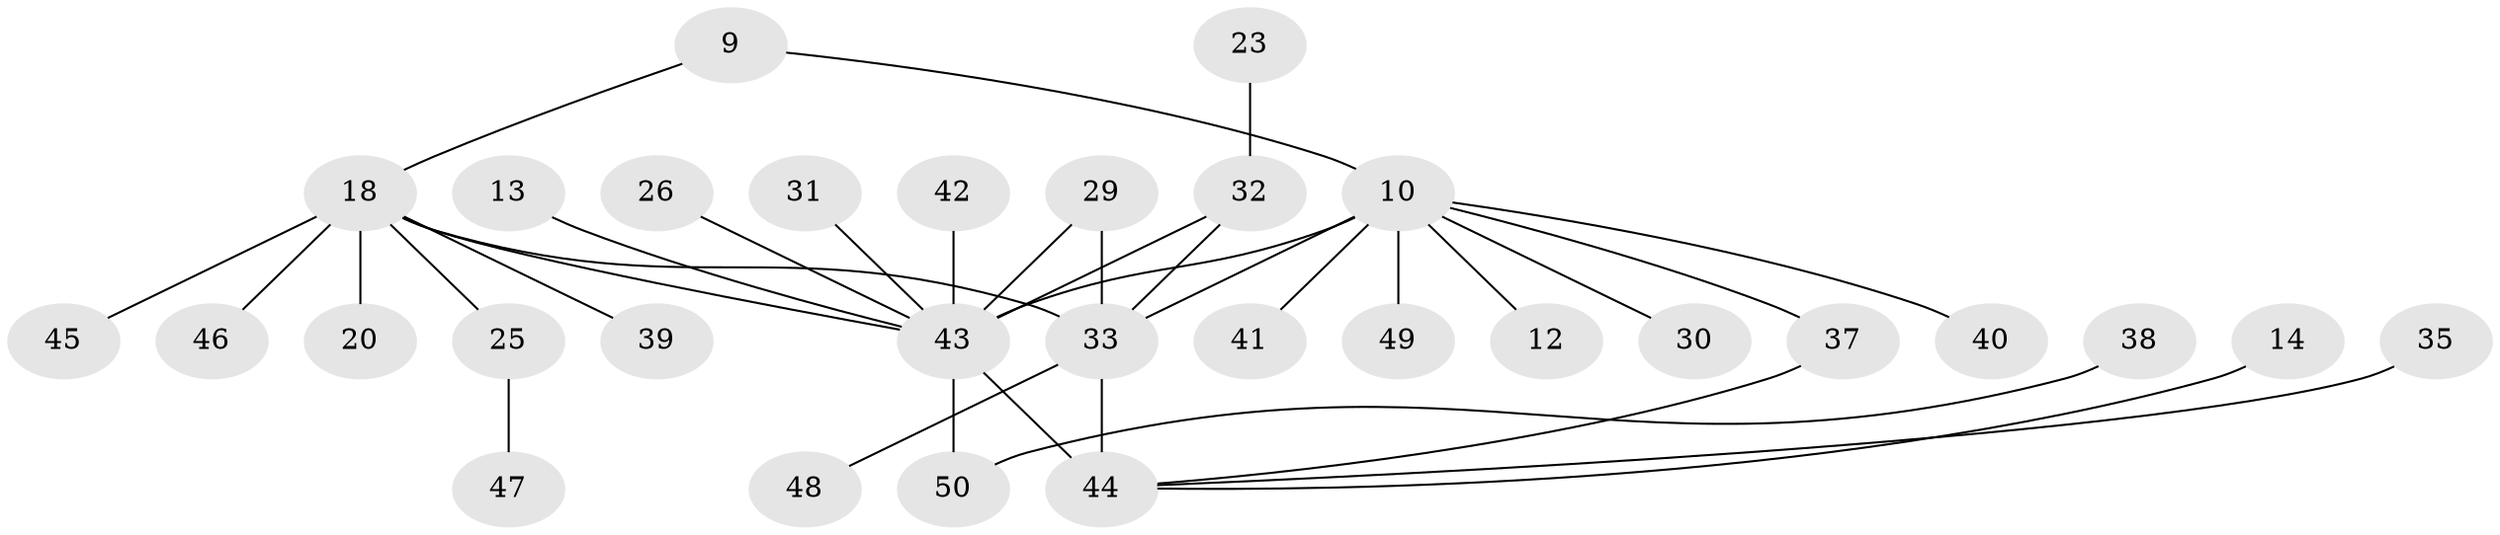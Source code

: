 // original degree distribution, {6: 0.02, 8: 0.04, 7: 0.02, 3: 0.12, 9: 0.02, 2: 0.32, 11: 0.02, 1: 0.42, 4: 0.02}
// Generated by graph-tools (version 1.1) at 2025/58/03/04/25 21:58:48]
// undirected, 30 vertices, 35 edges
graph export_dot {
graph [start="1"]
  node [color=gray90,style=filled];
  9;
  10;
  12;
  13;
  14;
  18 [super="+4"];
  20;
  23;
  25;
  26;
  29;
  30;
  31 [super="+22"];
  32 [super="+15"];
  33 [super="+1+16"];
  35;
  37 [super="+24"];
  38;
  39;
  40 [super="+17"];
  41;
  42;
  43 [super="+6+8+7"];
  44 [super="+34"];
  45;
  46;
  47;
  48;
  49;
  50 [super="+36"];
  9 -- 10;
  9 -- 18;
  10 -- 12;
  10 -- 30;
  10 -- 37;
  10 -- 41;
  10 -- 43 [weight=3];
  10 -- 49;
  10 -- 33;
  10 -- 40;
  13 -- 43;
  14 -- 44;
  18 -- 20;
  18 -- 25;
  18 -- 33;
  18 -- 39;
  18 -- 43 [weight=2];
  18 -- 45;
  18 -- 46;
  23 -- 32;
  25 -- 47;
  26 -- 43;
  29 -- 43;
  29 -- 33;
  31 -- 43;
  32 -- 43 [weight=2];
  32 -- 33;
  33 -- 48;
  33 -- 44;
  35 -- 44;
  37 -- 44;
  38 -- 50;
  42 -- 43;
  43 -- 44 [weight=4];
  43 -- 50;
}
